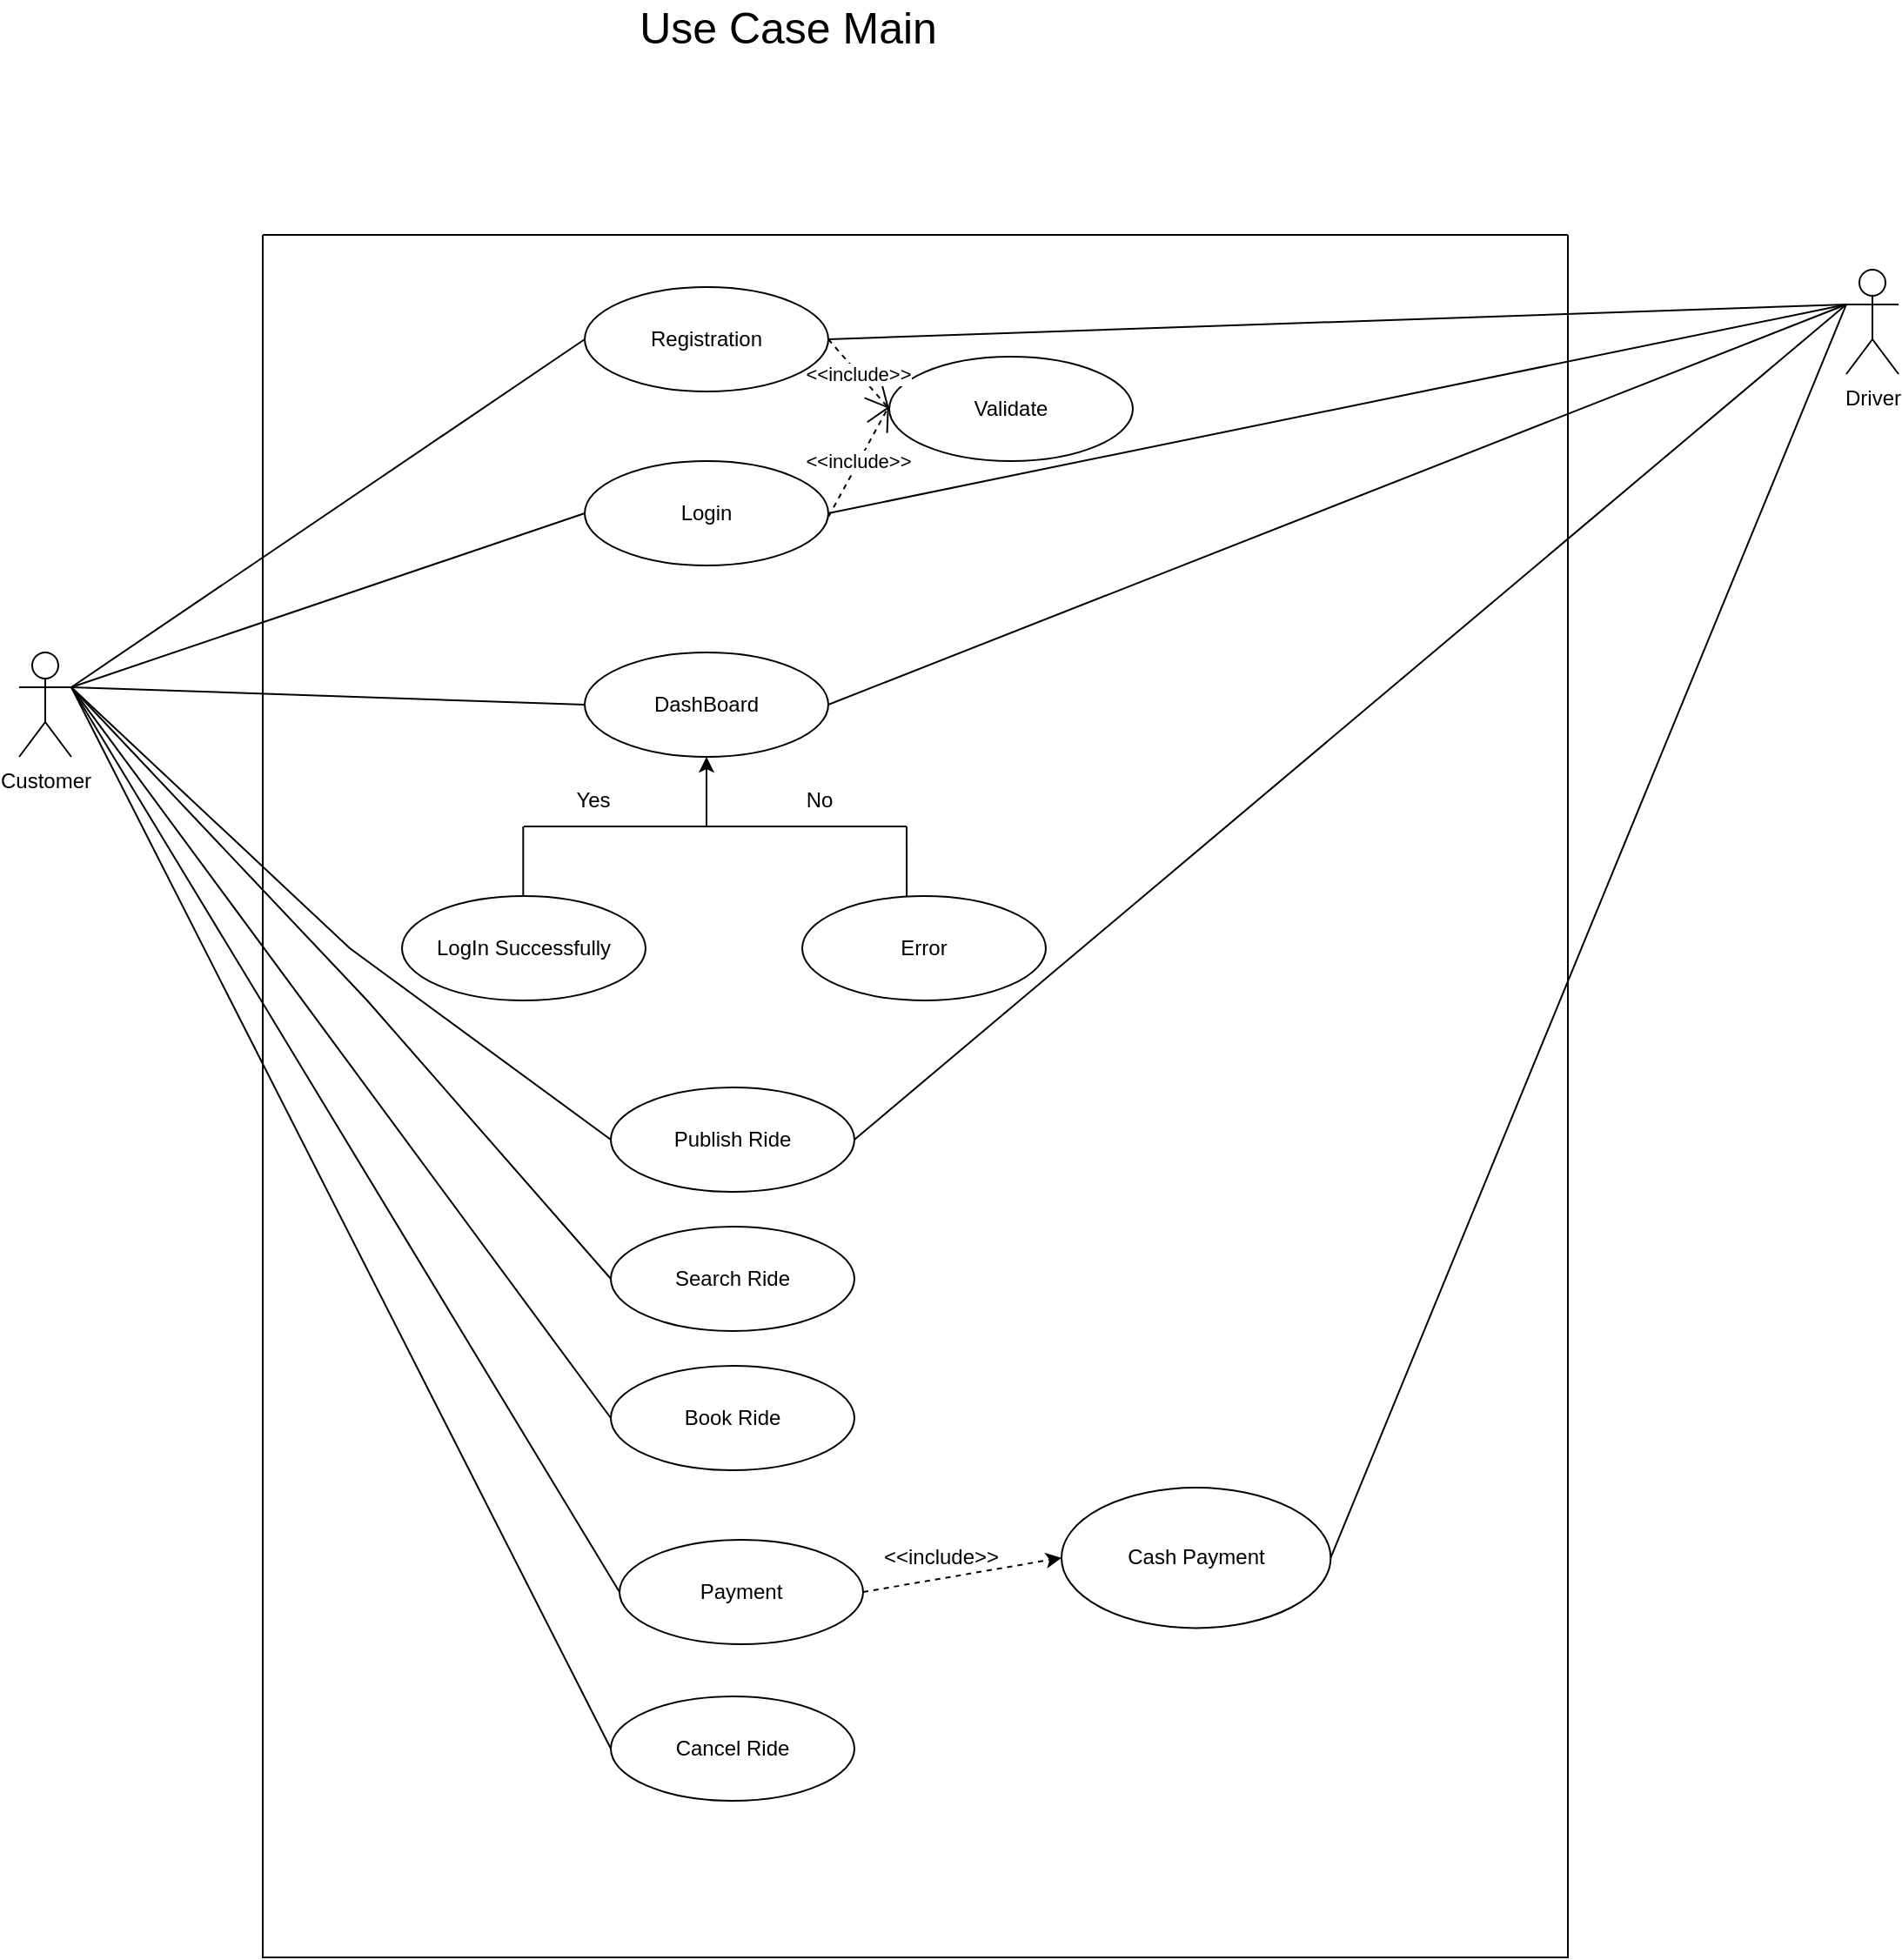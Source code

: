 <mxfile version="24.7.8">
  <diagram name="Page-1" id="_7sgamHb_MRyBRza6wsl">
    <mxGraphModel dx="2465" dy="955" grid="1" gridSize="10" guides="1" tooltips="1" connect="1" arrows="1" fold="1" page="1" pageScale="1" pageWidth="850" pageHeight="1100" math="0" shadow="0">
      <root>
        <mxCell id="0" />
        <mxCell id="1" parent="0" />
        <mxCell id="pmLzXCiNRRSXxM6XibxR-1" value="" style="swimlane;startSize=0;" vertex="1" parent="1">
          <mxGeometry x="120" y="160" width="750" height="990" as="geometry" />
        </mxCell>
        <mxCell id="pmLzXCiNRRSXxM6XibxR-2" value="Login" style="ellipse;whiteSpace=wrap;html=1;" vertex="1" parent="pmLzXCiNRRSXxM6XibxR-1">
          <mxGeometry x="185" y="130" width="140" height="60" as="geometry" />
        </mxCell>
        <mxCell id="pmLzXCiNRRSXxM6XibxR-3" style="edgeStyle=orthogonalEdgeStyle;rounded=0;orthogonalLoop=1;jettySize=auto;html=1;exitX=0.5;exitY=1;exitDx=0;exitDy=0;" edge="1" parent="pmLzXCiNRRSXxM6XibxR-1" source="pmLzXCiNRRSXxM6XibxR-2" target="pmLzXCiNRRSXxM6XibxR-2">
          <mxGeometry relative="1" as="geometry" />
        </mxCell>
        <mxCell id="pmLzXCiNRRSXxM6XibxR-4" value="Validate" style="ellipse;whiteSpace=wrap;html=1;" vertex="1" parent="pmLzXCiNRRSXxM6XibxR-1">
          <mxGeometry x="360" y="70" width="140" height="60" as="geometry" />
        </mxCell>
        <mxCell id="pmLzXCiNRRSXxM6XibxR-5" value="LogIn Successfully" style="ellipse;whiteSpace=wrap;html=1;" vertex="1" parent="pmLzXCiNRRSXxM6XibxR-1">
          <mxGeometry x="80" y="380" width="140" height="60" as="geometry" />
        </mxCell>
        <mxCell id="pmLzXCiNRRSXxM6XibxR-6" value="DashBoard" style="ellipse;whiteSpace=wrap;html=1;" vertex="1" parent="pmLzXCiNRRSXxM6XibxR-1">
          <mxGeometry x="185" y="240" width="140" height="60" as="geometry" />
        </mxCell>
        <mxCell id="pmLzXCiNRRSXxM6XibxR-7" value="Error" style="ellipse;whiteSpace=wrap;html=1;" vertex="1" parent="pmLzXCiNRRSXxM6XibxR-1">
          <mxGeometry x="310" y="380" width="140" height="60" as="geometry" />
        </mxCell>
        <mxCell id="pmLzXCiNRRSXxM6XibxR-8" value="" style="endArrow=none;html=1;rounded=0;" edge="1" parent="pmLzXCiNRRSXxM6XibxR-1">
          <mxGeometry width="50" height="50" relative="1" as="geometry">
            <mxPoint x="150" y="340" as="sourcePoint" />
            <mxPoint x="370" y="340" as="targetPoint" />
          </mxGeometry>
        </mxCell>
        <mxCell id="pmLzXCiNRRSXxM6XibxR-9" value="" style="endArrow=classic;html=1;rounded=0;" edge="1" parent="pmLzXCiNRRSXxM6XibxR-1">
          <mxGeometry width="50" height="50" relative="1" as="geometry">
            <mxPoint x="255" y="340" as="sourcePoint" />
            <mxPoint x="255" y="300" as="targetPoint" />
          </mxGeometry>
        </mxCell>
        <mxCell id="pmLzXCiNRRSXxM6XibxR-10" value="" style="endArrow=none;html=1;rounded=0;exitX=0.429;exitY=0;exitDx=0;exitDy=0;exitPerimeter=0;" edge="1" parent="pmLzXCiNRRSXxM6XibxR-1" source="pmLzXCiNRRSXxM6XibxR-7">
          <mxGeometry width="50" height="50" relative="1" as="geometry">
            <mxPoint x="320" y="330" as="sourcePoint" />
            <mxPoint x="370" y="340" as="targetPoint" />
          </mxGeometry>
        </mxCell>
        <mxCell id="pmLzXCiNRRSXxM6XibxR-11" value="Yes" style="text;html=1;align=center;verticalAlign=middle;whiteSpace=wrap;rounded=0;" vertex="1" parent="pmLzXCiNRRSXxM6XibxR-1">
          <mxGeometry x="160" y="310" width="60" height="30" as="geometry" />
        </mxCell>
        <mxCell id="pmLzXCiNRRSXxM6XibxR-12" value="No" style="text;html=1;align=center;verticalAlign=middle;whiteSpace=wrap;rounded=0;" vertex="1" parent="pmLzXCiNRRSXxM6XibxR-1">
          <mxGeometry x="290" y="310" width="60" height="30" as="geometry" />
        </mxCell>
        <mxCell id="pmLzXCiNRRSXxM6XibxR-13" value="&amp;lt;&amp;lt;include&amp;gt;&amp;gt;" style="endArrow=open;endSize=12;dashed=1;html=1;rounded=0;exitX=1.001;exitY=0.532;exitDx=0;exitDy=0;exitPerimeter=0;entryX=-0.001;entryY=0.473;entryDx=0;entryDy=0;entryPerimeter=0;" edge="1" parent="pmLzXCiNRRSXxM6XibxR-1" source="pmLzXCiNRRSXxM6XibxR-2" target="pmLzXCiNRRSXxM6XibxR-4">
          <mxGeometry width="160" relative="1" as="geometry">
            <mxPoint x="360" y="100" as="sourcePoint" />
            <mxPoint x="520" y="100" as="targetPoint" />
          </mxGeometry>
        </mxCell>
        <mxCell id="pmLzXCiNRRSXxM6XibxR-14" value="&amp;lt;&amp;lt;include&amp;gt;&amp;gt;" style="endArrow=open;endSize=12;dashed=1;html=1;rounded=0;exitX=1;exitY=0.5;exitDx=0;exitDy=0;entryX=0;entryY=0.5;entryDx=0;entryDy=0;" edge="1" parent="pmLzXCiNRRSXxM6XibxR-1" source="pmLzXCiNRRSXxM6XibxR-15" target="pmLzXCiNRRSXxM6XibxR-4">
          <mxGeometry width="160" relative="1" as="geometry">
            <mxPoint x="335" y="102" as="sourcePoint" />
            <mxPoint x="390" y="138" as="targetPoint" />
          </mxGeometry>
        </mxCell>
        <mxCell id="pmLzXCiNRRSXxM6XibxR-15" value="Registration" style="ellipse;whiteSpace=wrap;html=1;" vertex="1" parent="pmLzXCiNRRSXxM6XibxR-1">
          <mxGeometry x="185" y="30" width="140" height="60" as="geometry" />
        </mxCell>
        <mxCell id="pmLzXCiNRRSXxM6XibxR-18" value="" style="endArrow=none;html=1;rounded=0;exitX=0.429;exitY=0;exitDx=0;exitDy=0;exitPerimeter=0;" edge="1" parent="pmLzXCiNRRSXxM6XibxR-1">
          <mxGeometry width="50" height="50" relative="1" as="geometry">
            <mxPoint x="149.66" y="380" as="sourcePoint" />
            <mxPoint x="149.66" y="340" as="targetPoint" />
          </mxGeometry>
        </mxCell>
        <mxCell id="pmLzXCiNRRSXxM6XibxR-19" value="Publish Ride" style="ellipse;whiteSpace=wrap;html=1;" vertex="1" parent="pmLzXCiNRRSXxM6XibxR-1">
          <mxGeometry x="200" y="490" width="140" height="60" as="geometry" />
        </mxCell>
        <mxCell id="pmLzXCiNRRSXxM6XibxR-20" value="Search Ride&lt;span style=&quot;color: rgba(0, 0, 0, 0); font-family: monospace; font-size: 0px; text-align: start; text-wrap: nowrap;&quot;&gt;%3CmxGraphModel%3E%3Croot%3E%3CmxCell%20id%3D%220%22%2F%3E%3CmxCell%20id%3D%221%22%20parent%3D%220%22%2F%3E%3CmxCell%20id%3D%222%22%20value%3D%22Publish%20Ride%22%20style%3D%22ellipse%3BwhiteSpace%3Dwrap%3Bhtml%3D1%3B%22%20vertex%3D%221%22%20parent%3D%221%22%3E%3CmxGeometry%20x%3D%22390%22%20y%3D%22660%22%20width%3D%22140%22%20height%3D%2260%22%20as%3D%22geometry%22%2F%3E%3C%2FmxCell%3E%3C%2Froot%3E%3C%2FmxGraphModel%3E&lt;/span&gt;&lt;span style=&quot;color: rgba(0, 0, 0, 0); font-family: monospace; font-size: 0px; text-align: start; text-wrap: nowrap;&quot;&gt;%3CmxGraphModel%3E%3Croot%3E%3CmxCell%20id%3D%220%22%2F%3E%3CmxCell%20id%3D%221%22%20parent%3D%220%22%2F%3E%3CmxCell%20id%3D%222%22%20value%3D%22Publish%20Ride%22%20style%3D%22ellipse%3BwhiteSpace%3Dwrap%3Bhtml%3D1%3B%22%20vertex%3D%221%22%20parent%3D%221%22%3E%3CmxGeometry%20x%3D%22390%22%20y%3D%22660%22%20width%3D%22140%22%20height%3D%2260%22%20as%3D%22geometry%22%2F%3E%3C%2FmxCell%3E%3C%2Froot%3E%3C%2FmxGraphModel%3E&lt;/span&gt;" style="ellipse;whiteSpace=wrap;html=1;" vertex="1" parent="pmLzXCiNRRSXxM6XibxR-1">
          <mxGeometry x="200" y="570" width="140" height="60" as="geometry" />
        </mxCell>
        <mxCell id="pmLzXCiNRRSXxM6XibxR-21" value="Book Ride" style="ellipse;whiteSpace=wrap;html=1;" vertex="1" parent="pmLzXCiNRRSXxM6XibxR-1">
          <mxGeometry x="200" y="650" width="140" height="60" as="geometry" />
        </mxCell>
        <mxCell id="pmLzXCiNRRSXxM6XibxR-22" value="Payment" style="ellipse;whiteSpace=wrap;html=1;" vertex="1" parent="pmLzXCiNRRSXxM6XibxR-1">
          <mxGeometry x="205" y="750" width="140" height="60" as="geometry" />
        </mxCell>
        <mxCell id="pmLzXCiNRRSXxM6XibxR-23" value="Cash Payment" style="ellipse;whiteSpace=wrap;html=1;" vertex="1" parent="pmLzXCiNRRSXxM6XibxR-1">
          <mxGeometry x="459.004" y="720.005" width="154.685" height="80.69" as="geometry" />
        </mxCell>
        <mxCell id="pmLzXCiNRRSXxM6XibxR-24" value="" style="endArrow=classic;html=1;rounded=0;exitX=1;exitY=0.5;exitDx=0;exitDy=0;entryX=0;entryY=0.5;entryDx=0;entryDy=0;dashed=1;" edge="1" parent="pmLzXCiNRRSXxM6XibxR-1" target="pmLzXCiNRRSXxM6XibxR-23" source="pmLzXCiNRRSXxM6XibxR-22">
          <mxGeometry width="50" height="50" relative="1" as="geometry">
            <mxPoint x="390" y="774.31" as="sourcePoint" />
            <mxPoint x="449" y="699.31" as="targetPoint" />
          </mxGeometry>
        </mxCell>
        <mxCell id="pmLzXCiNRRSXxM6XibxR-25" value="&amp;lt;&amp;lt;include&amp;gt;&amp;gt;" style="text;html=1;align=center;verticalAlign=middle;whiteSpace=wrap;rounded=0;" vertex="1" parent="pmLzXCiNRRSXxM6XibxR-1">
          <mxGeometry x="360" y="745.35" width="60" height="30" as="geometry" />
        </mxCell>
        <mxCell id="pmLzXCiNRRSXxM6XibxR-26" value="Cancel Ride" style="ellipse;whiteSpace=wrap;html=1;" vertex="1" parent="pmLzXCiNRRSXxM6XibxR-1">
          <mxGeometry x="200" y="840" width="140" height="60" as="geometry" />
        </mxCell>
        <mxCell id="pmLzXCiNRRSXxM6XibxR-17" value="Customer" style="shape=umlActor;verticalLabelPosition=bottom;verticalAlign=top;html=1;outlineConnect=0;" vertex="1" parent="1">
          <mxGeometry x="-20" y="400" width="30" height="60" as="geometry" />
        </mxCell>
        <mxCell id="pmLzXCiNRRSXxM6XibxR-28" value="Driver" style="shape=umlActor;verticalLabelPosition=bottom;verticalAlign=top;html=1;outlineConnect=0;" vertex="1" parent="1">
          <mxGeometry x="1030" y="180" width="30" height="60" as="geometry" />
        </mxCell>
        <mxCell id="pmLzXCiNRRSXxM6XibxR-29" value="" style="endArrow=none;html=1;rounded=0;entryX=0;entryY=0.333;entryDx=0;entryDy=0;entryPerimeter=0;exitX=1;exitY=0.5;exitDx=0;exitDy=0;" edge="1" parent="1" source="pmLzXCiNRRSXxM6XibxR-15" target="pmLzXCiNRRSXxM6XibxR-28">
          <mxGeometry width="50" height="50" relative="1" as="geometry">
            <mxPoint x="610" y="590" as="sourcePoint" />
            <mxPoint x="660" y="540" as="targetPoint" />
          </mxGeometry>
        </mxCell>
        <mxCell id="pmLzXCiNRRSXxM6XibxR-30" value="" style="endArrow=none;html=1;rounded=0;exitX=1;exitY=0.5;exitDx=0;exitDy=0;entryX=0;entryY=0.333;entryDx=0;entryDy=0;entryPerimeter=0;" edge="1" parent="1" source="pmLzXCiNRRSXxM6XibxR-2" target="pmLzXCiNRRSXxM6XibxR-28">
          <mxGeometry width="50" height="50" relative="1" as="geometry">
            <mxPoint x="455" y="230" as="sourcePoint" />
            <mxPoint x="1030" y="200" as="targetPoint" />
          </mxGeometry>
        </mxCell>
        <mxCell id="pmLzXCiNRRSXxM6XibxR-40" value="" style="endArrow=none;html=1;rounded=0;exitX=1;exitY=0.5;exitDx=0;exitDy=0;entryX=0;entryY=0.333;entryDx=0;entryDy=0;entryPerimeter=0;" edge="1" parent="1" source="pmLzXCiNRRSXxM6XibxR-6" target="pmLzXCiNRRSXxM6XibxR-28">
          <mxGeometry width="50" height="50" relative="1" as="geometry">
            <mxPoint x="545" y="420" as="sourcePoint" />
            <mxPoint x="1130" y="300" as="targetPoint" />
          </mxGeometry>
        </mxCell>
        <mxCell id="pmLzXCiNRRSXxM6XibxR-41" value="" style="endArrow=none;html=1;rounded=0;exitX=1;exitY=0.5;exitDx=0;exitDy=0;entryX=0;entryY=0.333;entryDx=0;entryDy=0;entryPerimeter=0;" edge="1" parent="1" source="pmLzXCiNRRSXxM6XibxR-19" target="pmLzXCiNRRSXxM6XibxR-28">
          <mxGeometry width="50" height="50" relative="1" as="geometry">
            <mxPoint x="455" y="440" as="sourcePoint" />
            <mxPoint x="1040" y="210" as="targetPoint" />
          </mxGeometry>
        </mxCell>
        <mxCell id="pmLzXCiNRRSXxM6XibxR-42" value="" style="endArrow=none;html=1;rounded=0;exitX=1;exitY=0.5;exitDx=0;exitDy=0;entryX=0;entryY=0.333;entryDx=0;entryDy=0;entryPerimeter=0;" edge="1" parent="1" source="pmLzXCiNRRSXxM6XibxR-23" target="pmLzXCiNRRSXxM6XibxR-28">
          <mxGeometry width="50" height="50" relative="1" as="geometry">
            <mxPoint x="470" y="690" as="sourcePoint" />
            <mxPoint x="1040" y="210" as="targetPoint" />
          </mxGeometry>
        </mxCell>
        <mxCell id="pmLzXCiNRRSXxM6XibxR-43" value="" style="endArrow=none;html=1;rounded=0;exitX=0;exitY=0.5;exitDx=0;exitDy=0;entryX=1;entryY=0.333;entryDx=0;entryDy=0;entryPerimeter=0;" edge="1" parent="1" source="pmLzXCiNRRSXxM6XibxR-2" target="pmLzXCiNRRSXxM6XibxR-17">
          <mxGeometry width="50" height="50" relative="1" as="geometry">
            <mxPoint x="744" y="930" as="sourcePoint" />
            <mxPoint x="1040" y="210" as="targetPoint" />
          </mxGeometry>
        </mxCell>
        <mxCell id="pmLzXCiNRRSXxM6XibxR-44" value="" style="endArrow=none;html=1;rounded=0;exitX=0;exitY=0.5;exitDx=0;exitDy=0;entryX=1;entryY=0.333;entryDx=0;entryDy=0;entryPerimeter=0;" edge="1" parent="1" source="pmLzXCiNRRSXxM6XibxR-6" target="pmLzXCiNRRSXxM6XibxR-17">
          <mxGeometry width="50" height="50" relative="1" as="geometry">
            <mxPoint x="315" y="330" as="sourcePoint" />
            <mxPoint x="60" y="430" as="targetPoint" />
          </mxGeometry>
        </mxCell>
        <mxCell id="pmLzXCiNRRSXxM6XibxR-45" value="" style="endArrow=none;html=1;rounded=0;exitX=0;exitY=0.5;exitDx=0;exitDy=0;entryX=1;entryY=0.333;entryDx=0;entryDy=0;entryPerimeter=0;" edge="1" parent="1" source="pmLzXCiNRRSXxM6XibxR-19" target="pmLzXCiNRRSXxM6XibxR-17">
          <mxGeometry width="50" height="50" relative="1" as="geometry">
            <mxPoint x="315" y="440" as="sourcePoint" />
            <mxPoint x="60" y="420" as="targetPoint" />
            <Array as="points">
              <mxPoint x="170" y="570" />
            </Array>
          </mxGeometry>
        </mxCell>
        <mxCell id="pmLzXCiNRRSXxM6XibxR-46" value="" style="endArrow=none;html=1;rounded=0;exitX=0;exitY=0.5;exitDx=0;exitDy=0;entryX=1;entryY=0.333;entryDx=0;entryDy=0;entryPerimeter=0;" edge="1" parent="1" source="pmLzXCiNRRSXxM6XibxR-20" target="pmLzXCiNRRSXxM6XibxR-17">
          <mxGeometry width="50" height="50" relative="1" as="geometry">
            <mxPoint x="315" y="440" as="sourcePoint" />
            <mxPoint x="60" y="430" as="targetPoint" />
            <Array as="points">
              <mxPoint x="180" y="600" />
            </Array>
          </mxGeometry>
        </mxCell>
        <mxCell id="pmLzXCiNRRSXxM6XibxR-47" value="" style="endArrow=none;html=1;rounded=0;exitX=0;exitY=0.5;exitDx=0;exitDy=0;entryX=1;entryY=0.333;entryDx=0;entryDy=0;entryPerimeter=0;" edge="1" parent="1" source="pmLzXCiNRRSXxM6XibxR-21" target="pmLzXCiNRRSXxM6XibxR-17">
          <mxGeometry width="50" height="50" relative="1" as="geometry">
            <mxPoint x="315" y="440" as="sourcePoint" />
            <mxPoint x="60" y="430" as="targetPoint" />
            <Array as="points" />
          </mxGeometry>
        </mxCell>
        <mxCell id="pmLzXCiNRRSXxM6XibxR-48" value="" style="endArrow=none;html=1;rounded=0;exitX=0;exitY=0.5;exitDx=0;exitDy=0;entryX=1;entryY=0.333;entryDx=0;entryDy=0;entryPerimeter=0;" edge="1" parent="1" source="pmLzXCiNRRSXxM6XibxR-22" target="pmLzXCiNRRSXxM6XibxR-17">
          <mxGeometry width="50" height="50" relative="1" as="geometry">
            <mxPoint x="330" y="850" as="sourcePoint" />
            <mxPoint x="60" y="420" as="targetPoint" />
            <Array as="points" />
          </mxGeometry>
        </mxCell>
        <mxCell id="pmLzXCiNRRSXxM6XibxR-16" value="" style="endArrow=none;html=1;rounded=0;entryX=0;entryY=0.5;entryDx=0;entryDy=0;exitX=1;exitY=0.333;exitDx=0;exitDy=0;exitPerimeter=0;" edge="1" parent="1" target="pmLzXCiNRRSXxM6XibxR-15" source="pmLzXCiNRRSXxM6XibxR-17">
          <mxGeometry width="50" height="50" relative="1" as="geometry">
            <mxPoint x="50" y="420" as="sourcePoint" />
            <mxPoint x="315" y="220" as="targetPoint" />
          </mxGeometry>
        </mxCell>
        <mxCell id="pmLzXCiNRRSXxM6XibxR-50" value="" style="endArrow=none;html=1;rounded=0;exitX=0;exitY=0.5;exitDx=0;exitDy=0;entryX=1;entryY=0.333;entryDx=0;entryDy=0;entryPerimeter=0;" edge="1" parent="1" source="pmLzXCiNRRSXxM6XibxR-26" target="pmLzXCiNRRSXxM6XibxR-17">
          <mxGeometry width="50" height="50" relative="1" as="geometry">
            <mxPoint x="335" y="950" as="sourcePoint" />
            <mxPoint x="20" y="430" as="targetPoint" />
            <Array as="points" />
          </mxGeometry>
        </mxCell>
        <mxCell id="pmLzXCiNRRSXxM6XibxR-51" value="&lt;font style=&quot;font-size: 25px;&quot;&gt;Use Case Main&amp;nbsp;&lt;/font&gt;&lt;div style=&quot;font-size: 25px;&quot;&gt;&lt;br&gt;&lt;/div&gt;" style="text;html=1;align=center;verticalAlign=middle;whiteSpace=wrap;rounded=0;" vertex="1" parent="1">
          <mxGeometry x="298" y="40" width="255" height="30" as="geometry" />
        </mxCell>
      </root>
    </mxGraphModel>
  </diagram>
</mxfile>
